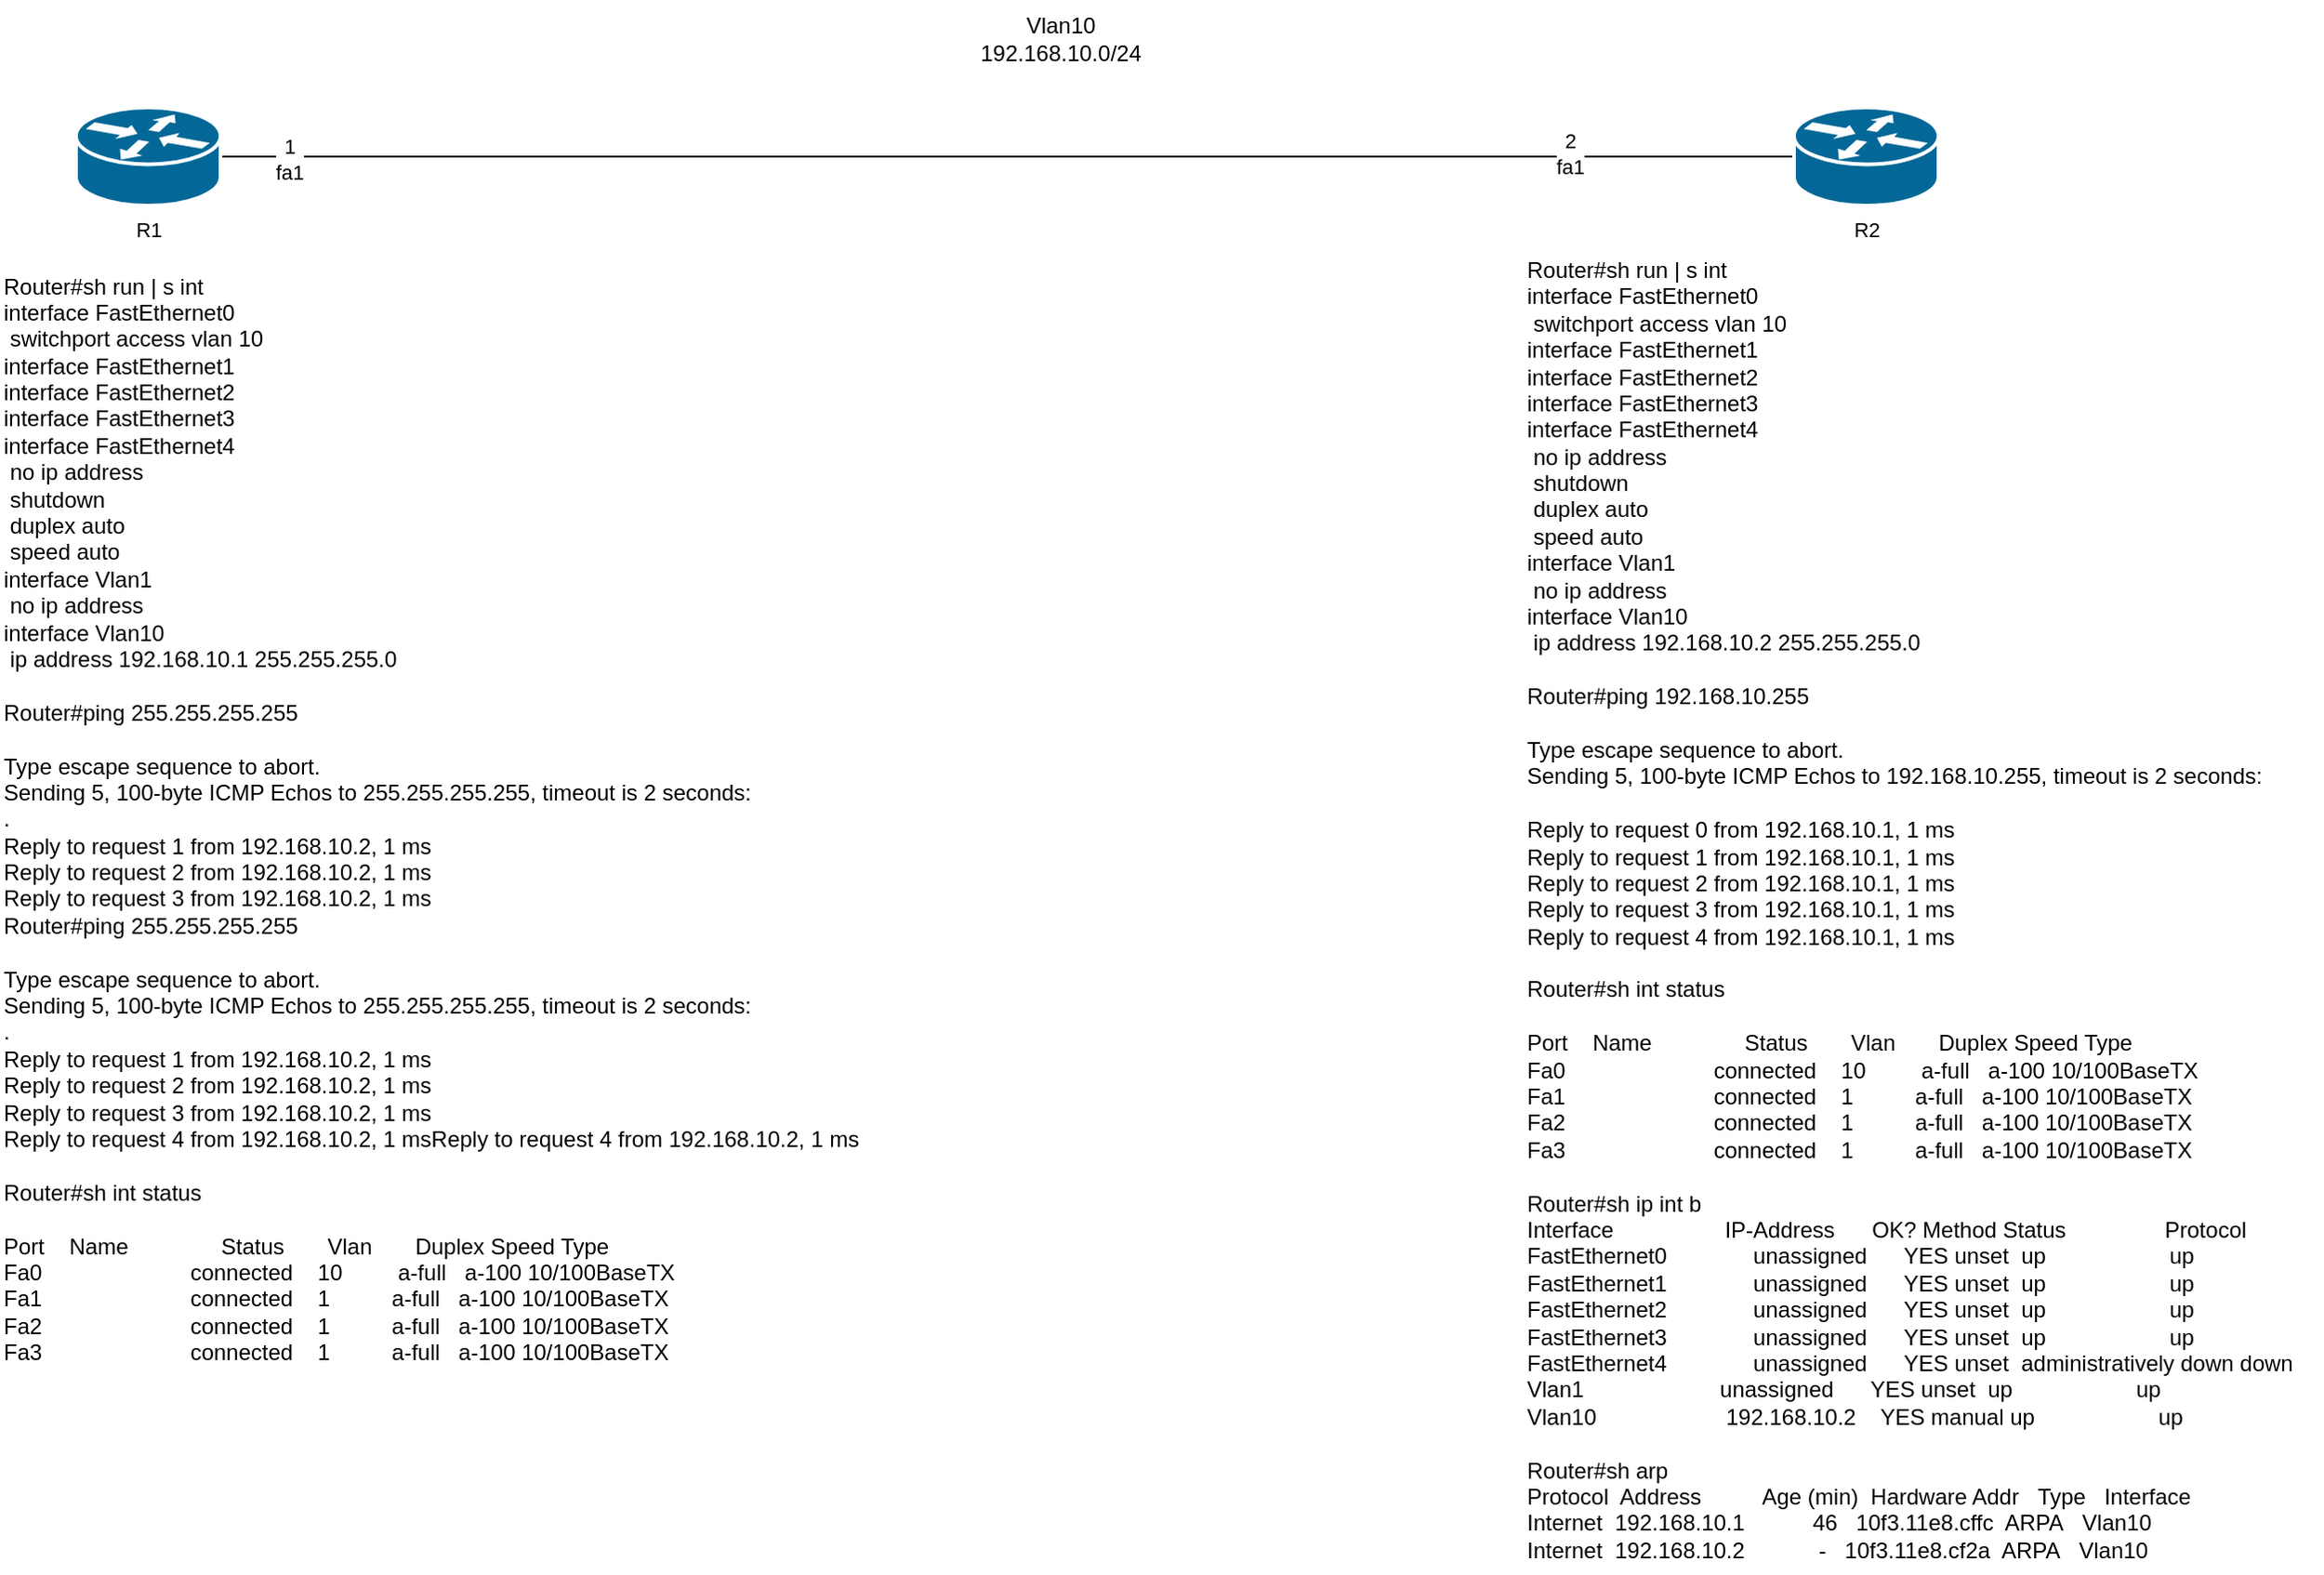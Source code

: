 <mxfile version="24.3.1" type="github">
  <diagram name="ページ1" id="yExcHWKLlnd8tCvUC9eo">
    <mxGraphModel dx="1050" dy="530" grid="0" gridSize="10" guides="1" tooltips="1" connect="1" arrows="1" fold="1" page="1" pageScale="1" pageWidth="827" pageHeight="1169" math="0" shadow="0">
      <root>
        <mxCell id="0" />
        <mxCell id="1" parent="0" />
        <mxCell id="5tt1Hlh8lrisDcBKcSsC-3" style="rounded=0;orthogonalLoop=1;jettySize=auto;html=1;exitX=1;exitY=0.5;exitDx=0;exitDy=0;exitPerimeter=0;endArrow=none;endFill=0;" parent="1" source="5tt1Hlh8lrisDcBKcSsC-1" target="5tt1Hlh8lrisDcBKcSsC-2" edge="1">
          <mxGeometry relative="1" as="geometry" />
        </mxCell>
        <mxCell id="5tt1Hlh8lrisDcBKcSsC-4" value="1&lt;br&gt;fa1" style="edgeLabel;html=1;align=center;verticalAlign=middle;resizable=0;points=[];" parent="5tt1Hlh8lrisDcBKcSsC-3" vertex="1" connectable="0">
          <mxGeometry x="-0.913" y="-1" relative="1" as="geometry">
            <mxPoint as="offset" />
          </mxGeometry>
        </mxCell>
        <mxCell id="5tt1Hlh8lrisDcBKcSsC-5" value="2&lt;br&gt;fa1" style="edgeLabel;html=1;align=center;verticalAlign=middle;resizable=0;points=[];" parent="5tt1Hlh8lrisDcBKcSsC-3" vertex="1" connectable="0">
          <mxGeometry x="0.666" y="-1" relative="1" as="geometry">
            <mxPoint x="21" y="-3" as="offset" />
          </mxGeometry>
        </mxCell>
        <mxCell id="5tt1Hlh8lrisDcBKcSsC-1" value="R1" style="shape=mxgraph.cisco.routers.router;sketch=0;html=1;pointerEvents=1;dashed=0;fillColor=#036897;strokeColor=#ffffff;strokeWidth=2;verticalLabelPosition=bottom;verticalAlign=top;align=center;outlineConnect=0;fontFamily=Helvetica;fontSize=11;fontColor=default;" parent="1" vertex="1">
          <mxGeometry x="178" y="61" width="78" height="53" as="geometry" />
        </mxCell>
        <mxCell id="5tt1Hlh8lrisDcBKcSsC-2" value="R2" style="shape=mxgraph.cisco.routers.router;sketch=0;html=1;pointerEvents=1;dashed=0;fillColor=#036897;strokeColor=#ffffff;strokeWidth=2;verticalLabelPosition=bottom;verticalAlign=top;align=center;outlineConnect=0;fontFamily=Helvetica;fontSize=11;fontColor=default;" parent="1" vertex="1">
          <mxGeometry x="1105" y="61" width="78" height="53" as="geometry" />
        </mxCell>
        <mxCell id="5tt1Hlh8lrisDcBKcSsC-6" value="Vlan10&lt;br&gt;192.168.10.0/24" style="text;html=1;align=center;verticalAlign=middle;resizable=0;points=[];autosize=1;strokeColor=none;fillColor=none;" parent="1" vertex="1">
          <mxGeometry x="656" y="3" width="105" height="41" as="geometry" />
        </mxCell>
        <mxCell id="8fQAwc61Cpzisv9PJqPZ-1" value="&lt;div&gt;Router#sh run | s int&lt;/div&gt;&lt;div&gt;interface FastEthernet0&lt;/div&gt;&lt;div&gt;&amp;nbsp;switchport access vlan 10&lt;/div&gt;&lt;div&gt;interface FastEthernet1&lt;/div&gt;&lt;div&gt;interface FastEthernet2&lt;/div&gt;&lt;div&gt;interface FastEthernet3&lt;/div&gt;&lt;div&gt;interface FastEthernet4&lt;/div&gt;&lt;div&gt;&amp;nbsp;no ip address&lt;/div&gt;&lt;div&gt;&amp;nbsp;shutdown&lt;/div&gt;&lt;div&gt;&amp;nbsp;duplex auto&lt;/div&gt;&lt;div&gt;&amp;nbsp;speed auto&lt;/div&gt;&lt;div&gt;interface Vlan1&lt;/div&gt;&lt;div&gt;&amp;nbsp;no ip address&lt;/div&gt;&lt;div&gt;interface Vlan10&lt;/div&gt;&lt;div&gt;&amp;nbsp;ip address 192.168.10.1 255.255.255.0&lt;/div&gt;&lt;div&gt;&lt;br&gt;&lt;/div&gt;&lt;div&gt;&lt;div style=&quot;border-color: var(--border-color);&quot;&gt;Router#ping 255.255.255.255&lt;/div&gt;&lt;div style=&quot;border-color: var(--border-color);&quot;&gt;&lt;br style=&quot;border-color: var(--border-color);&quot;&gt;&lt;/div&gt;&lt;div style=&quot;border-color: var(--border-color);&quot;&gt;Type escape sequence to abort.&lt;/div&gt;&lt;div style=&quot;border-color: var(--border-color);&quot;&gt;Sending 5, 100-byte ICMP Echos to 255.255.255.255, timeout is 2 seconds:&lt;/div&gt;&lt;div style=&quot;border-color: var(--border-color);&quot;&gt;.&lt;/div&gt;&lt;div style=&quot;border-color: var(--border-color);&quot;&gt;Reply to request 1 from 192.168.10.2, 1 ms&lt;/div&gt;&lt;div style=&quot;border-color: var(--border-color);&quot;&gt;Reply to request 2 from 192.168.10.2, 1 ms&lt;/div&gt;&lt;div style=&quot;border-color: var(--border-color);&quot;&gt;Reply to request 3 from 192.168.10.2, 1 ms&lt;/div&gt;&lt;div style=&quot;border-color: var(--border-color);&quot;&gt;Router#ping 255.255.255.255&lt;/div&gt;&lt;div style=&quot;border-color: var(--border-color);&quot;&gt;&lt;br style=&quot;border-color: var(--border-color);&quot;&gt;&lt;/div&gt;&lt;div style=&quot;border-color: var(--border-color);&quot;&gt;Type escape sequence to abort.&lt;/div&gt;&lt;div style=&quot;border-color: var(--border-color);&quot;&gt;Sending 5, 100-byte ICMP Echos to 255.255.255.255, timeout is 2 seconds:&lt;/div&gt;&lt;div style=&quot;border-color: var(--border-color);&quot;&gt;.&lt;/div&gt;&lt;div style=&quot;border-color: var(--border-color);&quot;&gt;Reply to request 1 from 192.168.10.2, 1 ms&lt;/div&gt;&lt;div style=&quot;border-color: var(--border-color);&quot;&gt;Reply to request 2 from 192.168.10.2, 1 ms&lt;/div&gt;&lt;div style=&quot;border-color: var(--border-color);&quot;&gt;Reply to request 3 from 192.168.10.2, 1 ms&lt;/div&gt;&lt;div style=&quot;border-color: var(--border-color);&quot;&gt;Reply to request 4 from 192.168.10.2, 1 msReply to request 4 from 192.168.10.2, 1 ms&lt;/div&gt;&lt;/div&gt;&lt;div style=&quot;border-color: var(--border-color);&quot;&gt;&lt;br&gt;&lt;/div&gt;&lt;div style=&quot;border-color: var(--border-color);&quot;&gt;&lt;div style=&quot;border-color: var(--border-color);&quot;&gt;Router#sh int status&lt;/div&gt;&lt;div style=&quot;border-color: var(--border-color);&quot;&gt;&lt;br style=&quot;border-color: var(--border-color);&quot;&gt;&lt;/div&gt;&lt;div style=&quot;border-color: var(--border-color);&quot;&gt;Port&amp;nbsp; &amp;nbsp; Name&amp;nbsp; &amp;nbsp; &amp;nbsp; &amp;nbsp; &amp;nbsp; &amp;nbsp; &amp;nbsp; &amp;nbsp;Status&amp;nbsp; &amp;nbsp; &amp;nbsp; &amp;nbsp;Vlan&amp;nbsp; &amp;nbsp; &amp;nbsp; &amp;nbsp;Duplex Speed Type&lt;/div&gt;&lt;div style=&quot;border-color: var(--border-color);&quot;&gt;Fa0&amp;nbsp; &amp;nbsp; &amp;nbsp; &amp;nbsp; &amp;nbsp; &amp;nbsp; &amp;nbsp; &amp;nbsp; &amp;nbsp; &amp;nbsp; &amp;nbsp; &amp;nbsp; connected&amp;nbsp; &amp;nbsp; 10&amp;nbsp; &amp;nbsp; &amp;nbsp; &amp;nbsp; &amp;nbsp;a-full&amp;nbsp; &amp;nbsp;a-100 10/100BaseTX&lt;/div&gt;&lt;div style=&quot;border-color: var(--border-color);&quot;&gt;Fa1&amp;nbsp; &amp;nbsp; &amp;nbsp; &amp;nbsp; &amp;nbsp; &amp;nbsp; &amp;nbsp; &amp;nbsp; &amp;nbsp; &amp;nbsp; &amp;nbsp; &amp;nbsp; connected&amp;nbsp; &amp;nbsp; 1&amp;nbsp; &amp;nbsp; &amp;nbsp; &amp;nbsp; &amp;nbsp; a-full&amp;nbsp; &amp;nbsp;a-100 10/100BaseTX&lt;/div&gt;&lt;div style=&quot;border-color: var(--border-color);&quot;&gt;Fa2&amp;nbsp; &amp;nbsp; &amp;nbsp; &amp;nbsp; &amp;nbsp; &amp;nbsp; &amp;nbsp; &amp;nbsp; &amp;nbsp; &amp;nbsp; &amp;nbsp; &amp;nbsp; connected&amp;nbsp; &amp;nbsp; 1&amp;nbsp; &amp;nbsp; &amp;nbsp; &amp;nbsp; &amp;nbsp; a-full&amp;nbsp; &amp;nbsp;a-100 10/100BaseTX&lt;/div&gt;&lt;div style=&quot;border-color: var(--border-color);&quot;&gt;Fa3&amp;nbsp; &amp;nbsp; &amp;nbsp; &amp;nbsp; &amp;nbsp; &amp;nbsp; &amp;nbsp; &amp;nbsp; &amp;nbsp; &amp;nbsp; &amp;nbsp; &amp;nbsp; connected&amp;nbsp; &amp;nbsp; 1&amp;nbsp; &amp;nbsp; &amp;nbsp; &amp;nbsp; &amp;nbsp; a-full&amp;nbsp; &amp;nbsp;a-100 10/100BaseTX&lt;/div&gt;&lt;/div&gt;" style="text;html=1;align=left;verticalAlign=middle;resizable=0;points=[];autosize=1;strokeColor=none;fillColor=none;" parent="1" vertex="1">
          <mxGeometry x="137" y="144" width="480" height="602" as="geometry" />
        </mxCell>
        <mxCell id="yyupXOm4Mnok7aOmkiDr-1" value="&lt;div&gt;Router#sh run | s int&lt;/div&gt;&lt;div&gt;interface FastEthernet0&lt;/div&gt;&lt;div&gt;&amp;nbsp;switchport access vlan 10&lt;/div&gt;&lt;div&gt;interface FastEthernet1&lt;/div&gt;&lt;div&gt;interface FastEthernet2&lt;/div&gt;&lt;div&gt;interface FastEthernet3&lt;/div&gt;&lt;div&gt;interface FastEthernet4&lt;/div&gt;&lt;div&gt;&amp;nbsp;no ip address&lt;/div&gt;&lt;div&gt;&amp;nbsp;shutdown&lt;/div&gt;&lt;div&gt;&amp;nbsp;duplex auto&lt;/div&gt;&lt;div&gt;&amp;nbsp;speed auto&lt;/div&gt;&lt;div&gt;interface Vlan1&lt;/div&gt;&lt;div&gt;&amp;nbsp;no ip address&lt;/div&gt;&lt;div&gt;interface Vlan10&lt;/div&gt;&lt;div&gt;&amp;nbsp;ip address 192.168.10.2 255.255.255.0&lt;/div&gt;&lt;div&gt;&lt;br&gt;&lt;/div&gt;&lt;div&gt;&lt;div style=&quot;border-color: var(--border-color);&quot;&gt;Router#ping 192.168.10.255&lt;/div&gt;&lt;div style=&quot;border-color: var(--border-color);&quot;&gt;&lt;br style=&quot;border-color: var(--border-color);&quot;&gt;&lt;/div&gt;&lt;div style=&quot;border-color: var(--border-color);&quot;&gt;Type escape sequence to abort.&lt;/div&gt;&lt;div style=&quot;border-color: var(--border-color);&quot;&gt;Sending 5, 100-byte ICMP Echos to 192.168.10.255, timeout is 2 seconds:&lt;/div&gt;&lt;div style=&quot;border-color: var(--border-color);&quot;&gt;&lt;br style=&quot;border-color: var(--border-color);&quot;&gt;&lt;/div&gt;&lt;div style=&quot;border-color: var(--border-color);&quot;&gt;Reply to request 0 from 192.168.10.1, 1 ms&lt;/div&gt;&lt;div style=&quot;border-color: var(--border-color);&quot;&gt;Reply to request 1 from 192.168.10.1, 1 ms&lt;/div&gt;&lt;div style=&quot;border-color: var(--border-color);&quot;&gt;Reply to request 2 from 192.168.10.1, 1 ms&lt;/div&gt;&lt;div style=&quot;border-color: var(--border-color);&quot;&gt;Reply to request 3 from 192.168.10.1, 1 ms&lt;/div&gt;&lt;div style=&quot;border-color: var(--border-color);&quot;&gt;Reply to request 4 from 192.168.10.1, 1 ms&lt;/div&gt;&lt;/div&gt;&lt;div style=&quot;border-color: var(--border-color);&quot;&gt;&lt;br&gt;&lt;/div&gt;&lt;div style=&quot;border-color: var(--border-color);&quot;&gt;&lt;div style=&quot;border-color: var(--border-color);&quot;&gt;Router#sh int status&lt;/div&gt;&lt;div style=&quot;border-color: var(--border-color);&quot;&gt;&lt;br style=&quot;border-color: var(--border-color);&quot;&gt;&lt;/div&gt;&lt;div style=&quot;border-color: var(--border-color);&quot;&gt;Port&amp;nbsp; &amp;nbsp; Name&amp;nbsp; &amp;nbsp; &amp;nbsp; &amp;nbsp; &amp;nbsp; &amp;nbsp; &amp;nbsp; &amp;nbsp;Status&amp;nbsp; &amp;nbsp; &amp;nbsp; &amp;nbsp;Vlan&amp;nbsp; &amp;nbsp; &amp;nbsp; &amp;nbsp;Duplex Speed Type&lt;/div&gt;&lt;div style=&quot;border-color: var(--border-color);&quot;&gt;Fa0&amp;nbsp; &amp;nbsp; &amp;nbsp; &amp;nbsp; &amp;nbsp; &amp;nbsp; &amp;nbsp; &amp;nbsp; &amp;nbsp; &amp;nbsp; &amp;nbsp; &amp;nbsp; connected&amp;nbsp; &amp;nbsp; 10&amp;nbsp; &amp;nbsp; &amp;nbsp; &amp;nbsp; &amp;nbsp;a-full&amp;nbsp; &amp;nbsp;a-100 10/100BaseTX&lt;/div&gt;&lt;div style=&quot;border-color: var(--border-color);&quot;&gt;Fa1&amp;nbsp; &amp;nbsp; &amp;nbsp; &amp;nbsp; &amp;nbsp; &amp;nbsp; &amp;nbsp; &amp;nbsp; &amp;nbsp; &amp;nbsp; &amp;nbsp; &amp;nbsp; connected&amp;nbsp; &amp;nbsp; 1&amp;nbsp; &amp;nbsp; &amp;nbsp; &amp;nbsp; &amp;nbsp; a-full&amp;nbsp; &amp;nbsp;a-100 10/100BaseTX&lt;/div&gt;&lt;div style=&quot;border-color: var(--border-color);&quot;&gt;Fa2&amp;nbsp; &amp;nbsp; &amp;nbsp; &amp;nbsp; &amp;nbsp; &amp;nbsp; &amp;nbsp; &amp;nbsp; &amp;nbsp; &amp;nbsp; &amp;nbsp; &amp;nbsp; connected&amp;nbsp; &amp;nbsp; 1&amp;nbsp; &amp;nbsp; &amp;nbsp; &amp;nbsp; &amp;nbsp; a-full&amp;nbsp; &amp;nbsp;a-100 10/100BaseTX&lt;/div&gt;&lt;div style=&quot;border-color: var(--border-color);&quot;&gt;Fa3&amp;nbsp; &amp;nbsp; &amp;nbsp; &amp;nbsp; &amp;nbsp; &amp;nbsp; &amp;nbsp; &amp;nbsp; &amp;nbsp; &amp;nbsp; &amp;nbsp; &amp;nbsp; connected&amp;nbsp; &amp;nbsp; 1&amp;nbsp; &amp;nbsp; &amp;nbsp; &amp;nbsp; &amp;nbsp; a-full&amp;nbsp; &amp;nbsp;a-100 10/100BaseTX&lt;/div&gt;&lt;div style=&quot;border-color: var(--border-color);&quot;&gt;&lt;br&gt;&lt;/div&gt;&lt;div style=&quot;border-color: var(--border-color);&quot;&gt;&lt;div style=&quot;border-color: var(--border-color);&quot;&gt;Router#sh ip int b&lt;/div&gt;&lt;div style=&quot;border-color: var(--border-color);&quot;&gt;Interface&amp;nbsp; &amp;nbsp; &amp;nbsp; &amp;nbsp; &amp;nbsp; &amp;nbsp; &amp;nbsp; &amp;nbsp; &amp;nbsp; IP-Address&amp;nbsp; &amp;nbsp; &amp;nbsp; OK? Method Status&amp;nbsp; &amp;nbsp; &amp;nbsp; &amp;nbsp; &amp;nbsp; &amp;nbsp; &amp;nbsp; &amp;nbsp; Protocol&lt;/div&gt;&lt;div style=&quot;border-color: var(--border-color);&quot;&gt;FastEthernet0&amp;nbsp; &amp;nbsp; &amp;nbsp; &amp;nbsp; &amp;nbsp; &amp;nbsp; &amp;nbsp; unassigned&amp;nbsp; &amp;nbsp; &amp;nbsp; YES unset&amp;nbsp; up&amp;nbsp; &amp;nbsp; &amp;nbsp; &amp;nbsp; &amp;nbsp; &amp;nbsp; &amp;nbsp; &amp;nbsp; &amp;nbsp; &amp;nbsp; up&lt;/div&gt;&lt;div style=&quot;border-color: var(--border-color);&quot;&gt;FastEthernet1&amp;nbsp; &amp;nbsp; &amp;nbsp; &amp;nbsp; &amp;nbsp; &amp;nbsp; &amp;nbsp; unassigned&amp;nbsp; &amp;nbsp; &amp;nbsp; YES unset&amp;nbsp; up&amp;nbsp; &amp;nbsp; &amp;nbsp; &amp;nbsp; &amp;nbsp; &amp;nbsp; &amp;nbsp; &amp;nbsp; &amp;nbsp; &amp;nbsp; up&lt;/div&gt;&lt;div style=&quot;border-color: var(--border-color);&quot;&gt;FastEthernet2&amp;nbsp; &amp;nbsp; &amp;nbsp; &amp;nbsp; &amp;nbsp; &amp;nbsp; &amp;nbsp; unassigned&amp;nbsp; &amp;nbsp; &amp;nbsp; YES unset&amp;nbsp; up&amp;nbsp; &amp;nbsp; &amp;nbsp; &amp;nbsp; &amp;nbsp; &amp;nbsp; &amp;nbsp; &amp;nbsp; &amp;nbsp; &amp;nbsp; up&lt;/div&gt;&lt;div style=&quot;border-color: var(--border-color);&quot;&gt;FastEthernet3&amp;nbsp; &amp;nbsp; &amp;nbsp; &amp;nbsp; &amp;nbsp; &amp;nbsp; &amp;nbsp; unassigned&amp;nbsp; &amp;nbsp; &amp;nbsp; YES unset&amp;nbsp; up&amp;nbsp; &amp;nbsp; &amp;nbsp; &amp;nbsp; &amp;nbsp; &amp;nbsp; &amp;nbsp; &amp;nbsp; &amp;nbsp; &amp;nbsp; up&lt;/div&gt;&lt;div style=&quot;border-color: var(--border-color);&quot;&gt;FastEthernet4&amp;nbsp; &amp;nbsp; &amp;nbsp; &amp;nbsp; &amp;nbsp; &amp;nbsp; &amp;nbsp; unassigned&amp;nbsp; &amp;nbsp; &amp;nbsp; YES unset&amp;nbsp; administratively down down&lt;/div&gt;&lt;div style=&quot;border-color: var(--border-color);&quot;&gt;Vlan1&amp;nbsp; &amp;nbsp; &amp;nbsp; &amp;nbsp; &amp;nbsp; &amp;nbsp; &amp;nbsp; &amp;nbsp; &amp;nbsp; &amp;nbsp; &amp;nbsp; unassigned&amp;nbsp; &amp;nbsp; &amp;nbsp; YES unset&amp;nbsp; up&amp;nbsp; &amp;nbsp; &amp;nbsp; &amp;nbsp; &amp;nbsp; &amp;nbsp; &amp;nbsp; &amp;nbsp; &amp;nbsp; &amp;nbsp; up&lt;/div&gt;&lt;div style=&quot;border-color: var(--border-color);&quot;&gt;Vlan10&amp;nbsp; &amp;nbsp; &amp;nbsp; &amp;nbsp; &amp;nbsp; &amp;nbsp; &amp;nbsp; &amp;nbsp; &amp;nbsp; &amp;nbsp; &amp;nbsp;192.168.10.2&amp;nbsp; &amp;nbsp; YES manual up&amp;nbsp; &amp;nbsp; &amp;nbsp; &amp;nbsp; &amp;nbsp; &amp;nbsp; &amp;nbsp; &amp;nbsp; &amp;nbsp; &amp;nbsp; up&lt;/div&gt;&lt;div style=&quot;border-color: var(--border-color);&quot;&gt;&lt;br&gt;&lt;/div&gt;&lt;div style=&quot;border-color: var(--border-color);&quot;&gt;&lt;div style=&quot;border-color: var(--border-color);&quot;&gt;Router#sh arp&lt;/div&gt;&lt;div style=&quot;border-color: var(--border-color);&quot;&gt;Protocol&amp;nbsp; Address&amp;nbsp; &amp;nbsp; &amp;nbsp; &amp;nbsp; &amp;nbsp; Age (min)&amp;nbsp; Hardware Addr&amp;nbsp; &amp;nbsp;Type&amp;nbsp; &amp;nbsp;Interface&lt;/div&gt;&lt;div style=&quot;border-color: var(--border-color);&quot;&gt;Internet&amp;nbsp; 192.168.10.1&amp;nbsp; &amp;nbsp; &amp;nbsp; &amp;nbsp; &amp;nbsp; &amp;nbsp;46&amp;nbsp; &amp;nbsp;10f3.11e8.cffc&amp;nbsp; ARPA&amp;nbsp; &amp;nbsp;Vlan10&lt;/div&gt;&lt;div style=&quot;border-color: var(--border-color);&quot;&gt;Internet&amp;nbsp; 192.168.10.2&amp;nbsp; &amp;nbsp; &amp;nbsp; &amp;nbsp; &amp;nbsp; &amp;nbsp; -&amp;nbsp; &amp;nbsp;10f3.11e8.cf2a&amp;nbsp; ARPA&amp;nbsp; &amp;nbsp;Vlan10&lt;/div&gt;&lt;/div&gt;&lt;/div&gt;&lt;/div&gt;" style="text;html=1;align=left;verticalAlign=middle;resizable=0;points=[];autosize=1;strokeColor=none;fillColor=none;" parent="1" vertex="1">
          <mxGeometry x="959" y="135" width="431" height="717" as="geometry" />
        </mxCell>
      </root>
    </mxGraphModel>
  </diagram>
</mxfile>
